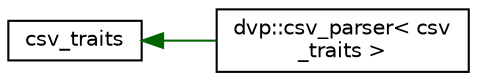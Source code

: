 digraph "Graphical Class Hierarchy"
{
 // LATEX_PDF_SIZE
  edge [fontname="Helvetica",fontsize="10",labelfontname="Helvetica",labelfontsize="10"];
  node [fontname="Helvetica",fontsize="10",shape=record];
  rankdir="LR";
  Node0 [label="csv_traits",height=0.2,width=0.4,color="black", fillcolor="white", style="filled",URL="$classcsv__traits.html",tooltip=" "];
  Node0 -> Node1 [dir="back",color="darkgreen",fontsize="10",style="solid",fontname="Helvetica"];
  Node1 [label="dvp::csv_parser\< csv\l_traits \>",height=0.2,width=0.4,color="black", fillcolor="white", style="filled",URL="$classdvp_1_1csv__parser.html",tooltip=" "];
}
